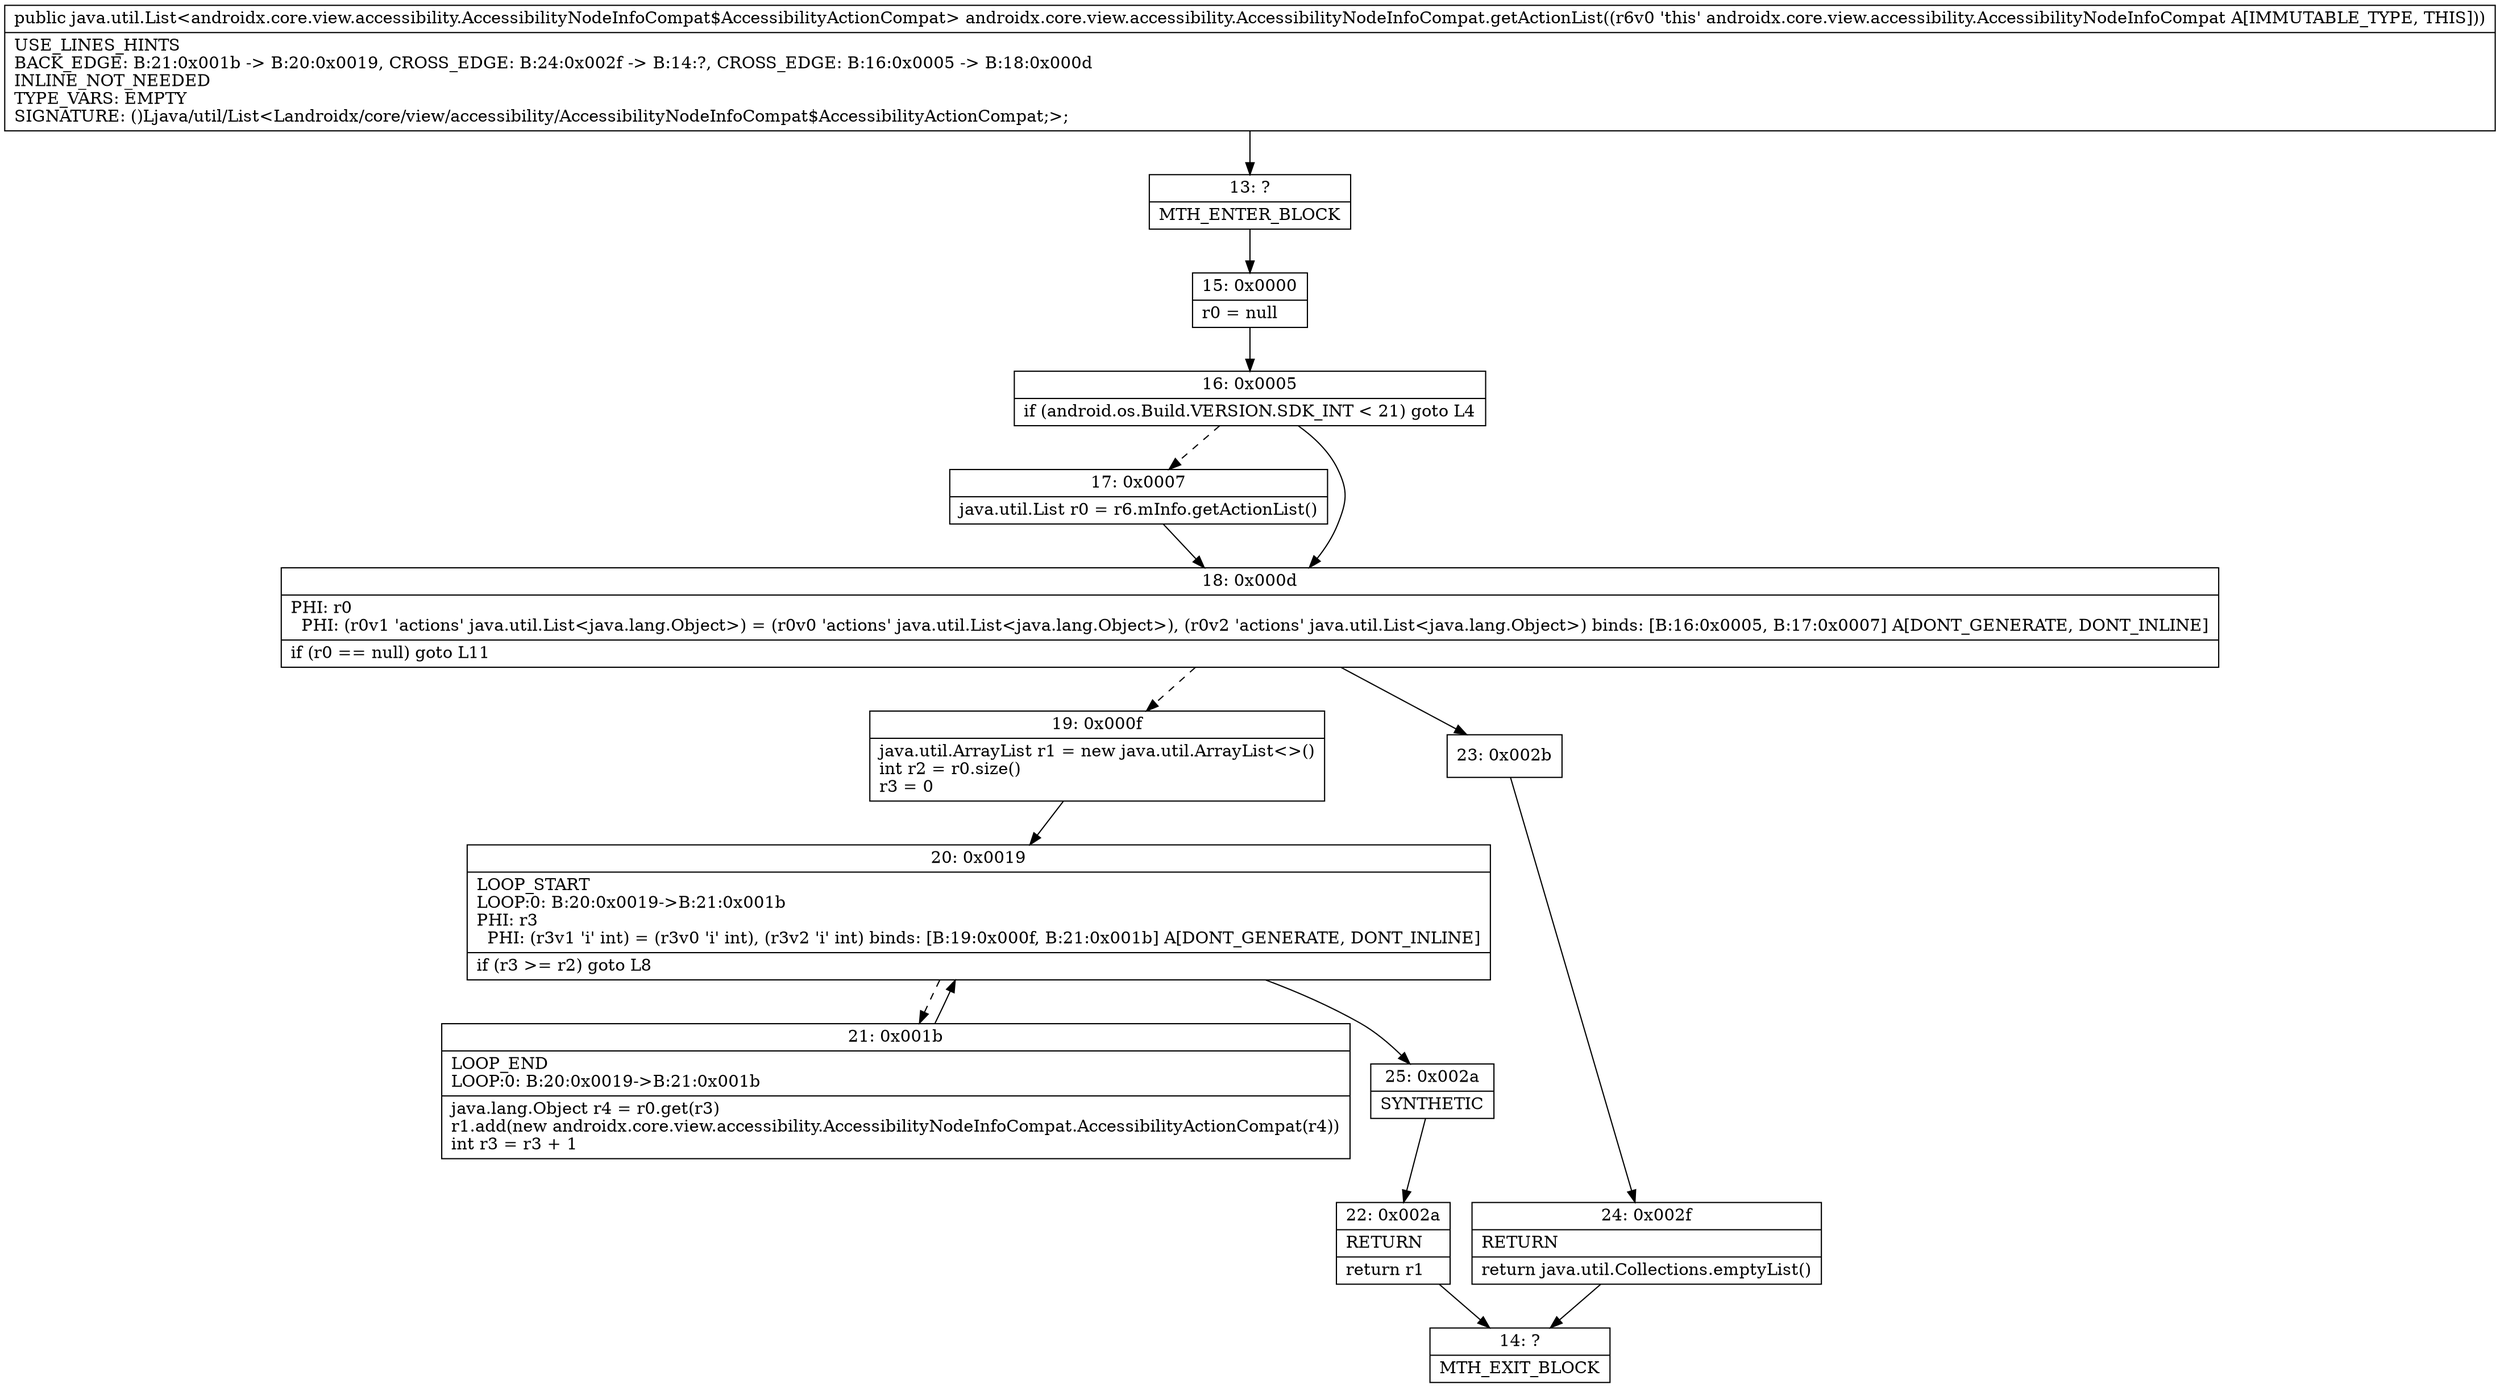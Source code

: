 digraph "CFG forandroidx.core.view.accessibility.AccessibilityNodeInfoCompat.getActionList()Ljava\/util\/List;" {
Node_13 [shape=record,label="{13\:\ ?|MTH_ENTER_BLOCK\l}"];
Node_15 [shape=record,label="{15\:\ 0x0000|r0 = null\l}"];
Node_16 [shape=record,label="{16\:\ 0x0005|if (android.os.Build.VERSION.SDK_INT \< 21) goto L4\l}"];
Node_17 [shape=record,label="{17\:\ 0x0007|java.util.List r0 = r6.mInfo.getActionList()\l}"];
Node_18 [shape=record,label="{18\:\ 0x000d|PHI: r0 \l  PHI: (r0v1 'actions' java.util.List\<java.lang.Object\>) = (r0v0 'actions' java.util.List\<java.lang.Object\>), (r0v2 'actions' java.util.List\<java.lang.Object\>) binds: [B:16:0x0005, B:17:0x0007] A[DONT_GENERATE, DONT_INLINE]\l|if (r0 == null) goto L11\l}"];
Node_19 [shape=record,label="{19\:\ 0x000f|java.util.ArrayList r1 = new java.util.ArrayList\<\>()\lint r2 = r0.size()\lr3 = 0\l}"];
Node_20 [shape=record,label="{20\:\ 0x0019|LOOP_START\lLOOP:0: B:20:0x0019\-\>B:21:0x001b\lPHI: r3 \l  PHI: (r3v1 'i' int) = (r3v0 'i' int), (r3v2 'i' int) binds: [B:19:0x000f, B:21:0x001b] A[DONT_GENERATE, DONT_INLINE]\l|if (r3 \>= r2) goto L8\l}"];
Node_21 [shape=record,label="{21\:\ 0x001b|LOOP_END\lLOOP:0: B:20:0x0019\-\>B:21:0x001b\l|java.lang.Object r4 = r0.get(r3)\lr1.add(new androidx.core.view.accessibility.AccessibilityNodeInfoCompat.AccessibilityActionCompat(r4))\lint r3 = r3 + 1\l}"];
Node_25 [shape=record,label="{25\:\ 0x002a|SYNTHETIC\l}"];
Node_22 [shape=record,label="{22\:\ 0x002a|RETURN\l|return r1\l}"];
Node_14 [shape=record,label="{14\:\ ?|MTH_EXIT_BLOCK\l}"];
Node_23 [shape=record,label="{23\:\ 0x002b}"];
Node_24 [shape=record,label="{24\:\ 0x002f|RETURN\l|return java.util.Collections.emptyList()\l}"];
MethodNode[shape=record,label="{public java.util.List\<androidx.core.view.accessibility.AccessibilityNodeInfoCompat$AccessibilityActionCompat\> androidx.core.view.accessibility.AccessibilityNodeInfoCompat.getActionList((r6v0 'this' androidx.core.view.accessibility.AccessibilityNodeInfoCompat A[IMMUTABLE_TYPE, THIS]))  | USE_LINES_HINTS\lBACK_EDGE: B:21:0x001b \-\> B:20:0x0019, CROSS_EDGE: B:24:0x002f \-\> B:14:?, CROSS_EDGE: B:16:0x0005 \-\> B:18:0x000d\lINLINE_NOT_NEEDED\lTYPE_VARS: EMPTY\lSIGNATURE: ()Ljava\/util\/List\<Landroidx\/core\/view\/accessibility\/AccessibilityNodeInfoCompat$AccessibilityActionCompat;\>;\l}"];
MethodNode -> Node_13;Node_13 -> Node_15;
Node_15 -> Node_16;
Node_16 -> Node_17[style=dashed];
Node_16 -> Node_18;
Node_17 -> Node_18;
Node_18 -> Node_19[style=dashed];
Node_18 -> Node_23;
Node_19 -> Node_20;
Node_20 -> Node_21[style=dashed];
Node_20 -> Node_25;
Node_21 -> Node_20;
Node_25 -> Node_22;
Node_22 -> Node_14;
Node_23 -> Node_24;
Node_24 -> Node_14;
}

